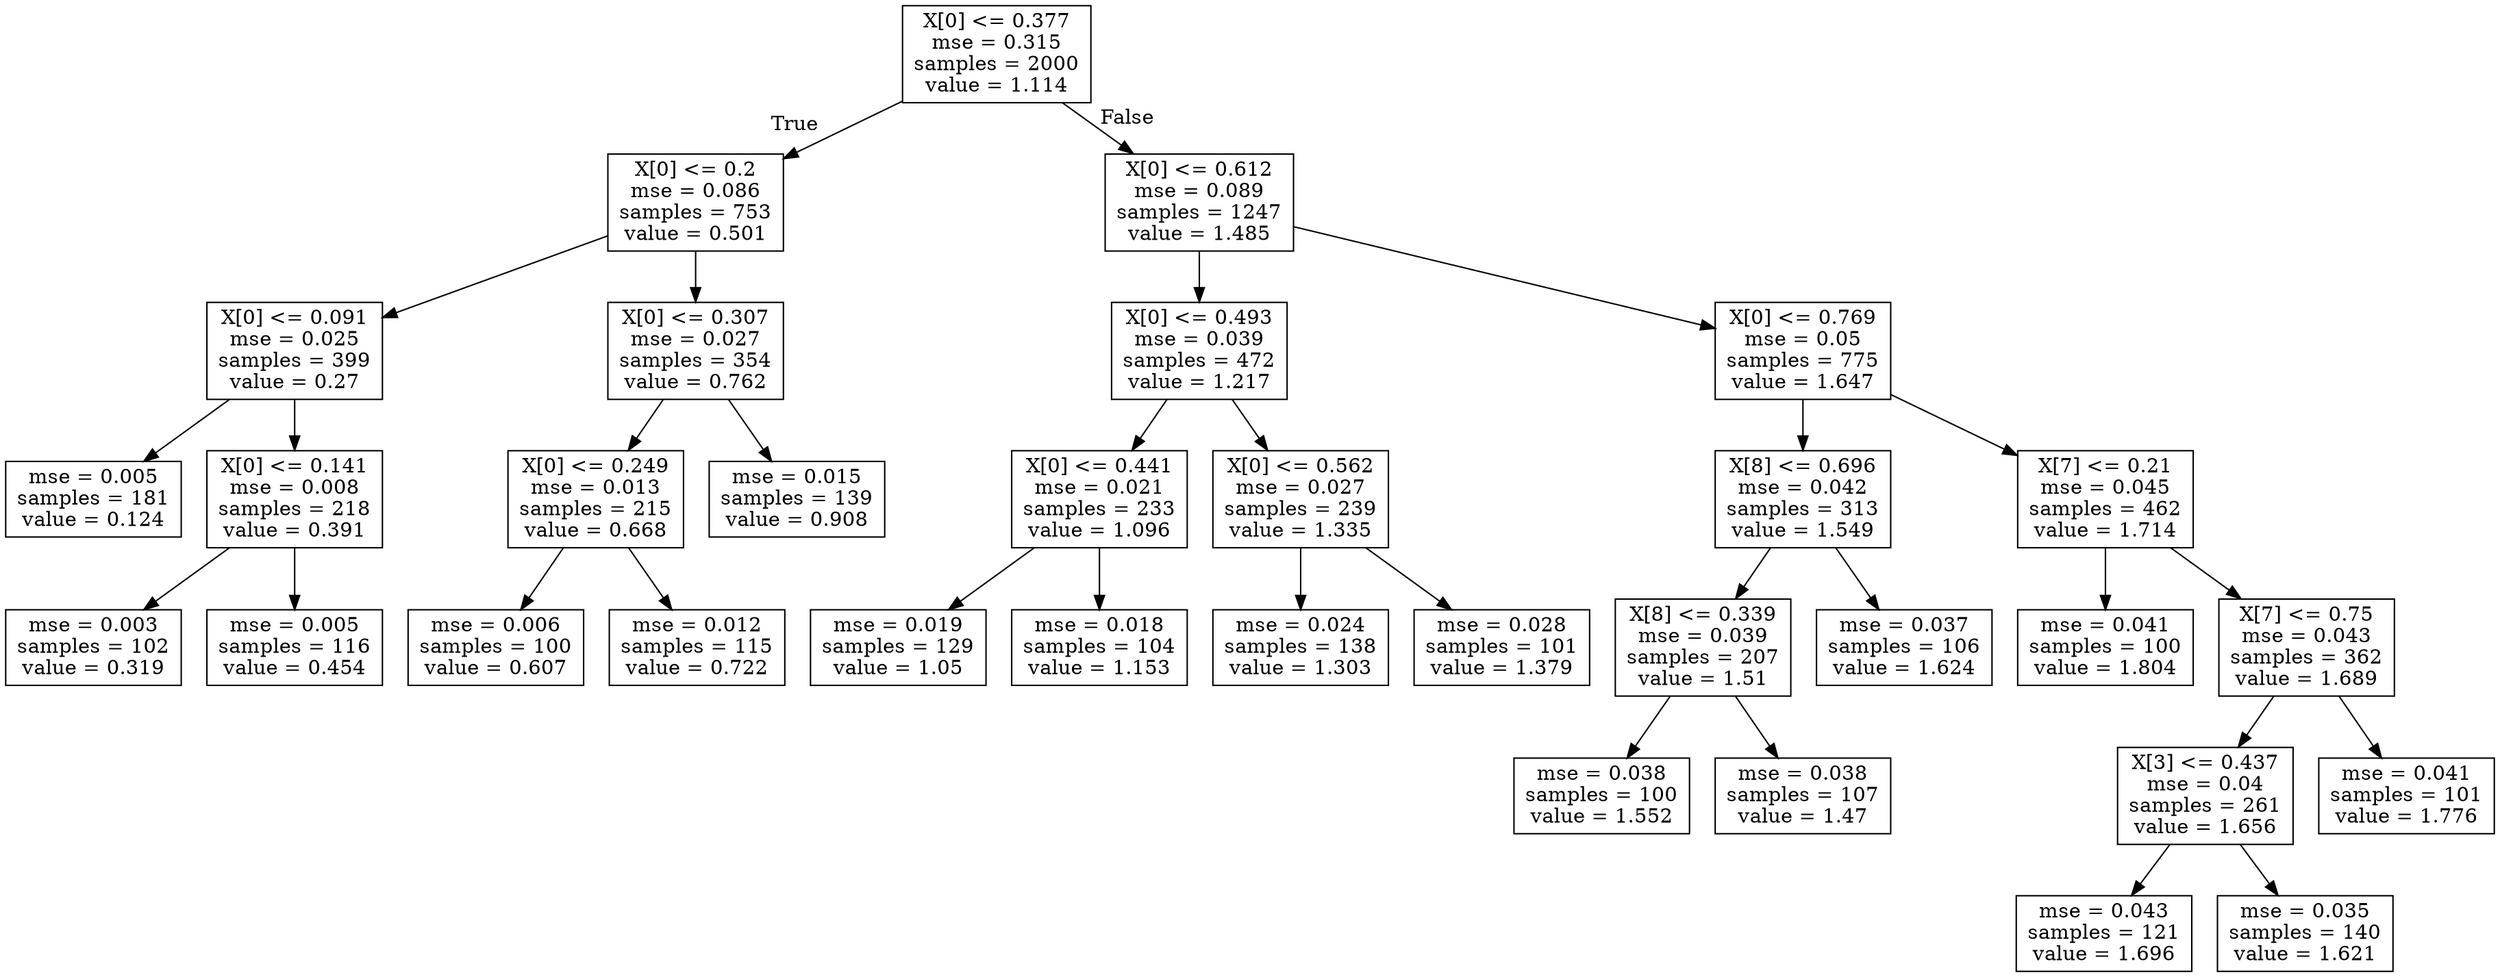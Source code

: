 digraph Tree {
node [shape=box] ;
0 [label="X[0] <= 0.377\nmse = 0.315\nsamples = 2000\nvalue = 1.114"] ;
1 [label="X[0] <= 0.2\nmse = 0.086\nsamples = 753\nvalue = 0.501"] ;
0 -> 1 [labeldistance=2.5, labelangle=45, headlabel="True"] ;
2 [label="X[0] <= 0.091\nmse = 0.025\nsamples = 399\nvalue = 0.27"] ;
1 -> 2 ;
3 [label="mse = 0.005\nsamples = 181\nvalue = 0.124"] ;
2 -> 3 ;
4 [label="X[0] <= 0.141\nmse = 0.008\nsamples = 218\nvalue = 0.391"] ;
2 -> 4 ;
5 [label="mse = 0.003\nsamples = 102\nvalue = 0.319"] ;
4 -> 5 ;
6 [label="mse = 0.005\nsamples = 116\nvalue = 0.454"] ;
4 -> 6 ;
7 [label="X[0] <= 0.307\nmse = 0.027\nsamples = 354\nvalue = 0.762"] ;
1 -> 7 ;
8 [label="X[0] <= 0.249\nmse = 0.013\nsamples = 215\nvalue = 0.668"] ;
7 -> 8 ;
9 [label="mse = 0.006\nsamples = 100\nvalue = 0.607"] ;
8 -> 9 ;
10 [label="mse = 0.012\nsamples = 115\nvalue = 0.722"] ;
8 -> 10 ;
11 [label="mse = 0.015\nsamples = 139\nvalue = 0.908"] ;
7 -> 11 ;
12 [label="X[0] <= 0.612\nmse = 0.089\nsamples = 1247\nvalue = 1.485"] ;
0 -> 12 [labeldistance=2.5, labelangle=-45, headlabel="False"] ;
13 [label="X[0] <= 0.493\nmse = 0.039\nsamples = 472\nvalue = 1.217"] ;
12 -> 13 ;
14 [label="X[0] <= 0.441\nmse = 0.021\nsamples = 233\nvalue = 1.096"] ;
13 -> 14 ;
15 [label="mse = 0.019\nsamples = 129\nvalue = 1.05"] ;
14 -> 15 ;
16 [label="mse = 0.018\nsamples = 104\nvalue = 1.153"] ;
14 -> 16 ;
17 [label="X[0] <= 0.562\nmse = 0.027\nsamples = 239\nvalue = 1.335"] ;
13 -> 17 ;
18 [label="mse = 0.024\nsamples = 138\nvalue = 1.303"] ;
17 -> 18 ;
19 [label="mse = 0.028\nsamples = 101\nvalue = 1.379"] ;
17 -> 19 ;
20 [label="X[0] <= 0.769\nmse = 0.05\nsamples = 775\nvalue = 1.647"] ;
12 -> 20 ;
21 [label="X[8] <= 0.696\nmse = 0.042\nsamples = 313\nvalue = 1.549"] ;
20 -> 21 ;
22 [label="X[8] <= 0.339\nmse = 0.039\nsamples = 207\nvalue = 1.51"] ;
21 -> 22 ;
23 [label="mse = 0.038\nsamples = 100\nvalue = 1.552"] ;
22 -> 23 ;
24 [label="mse = 0.038\nsamples = 107\nvalue = 1.47"] ;
22 -> 24 ;
25 [label="mse = 0.037\nsamples = 106\nvalue = 1.624"] ;
21 -> 25 ;
26 [label="X[7] <= 0.21\nmse = 0.045\nsamples = 462\nvalue = 1.714"] ;
20 -> 26 ;
27 [label="mse = 0.041\nsamples = 100\nvalue = 1.804"] ;
26 -> 27 ;
28 [label="X[7] <= 0.75\nmse = 0.043\nsamples = 362\nvalue = 1.689"] ;
26 -> 28 ;
29 [label="X[3] <= 0.437\nmse = 0.04\nsamples = 261\nvalue = 1.656"] ;
28 -> 29 ;
30 [label="mse = 0.043\nsamples = 121\nvalue = 1.696"] ;
29 -> 30 ;
31 [label="mse = 0.035\nsamples = 140\nvalue = 1.621"] ;
29 -> 31 ;
32 [label="mse = 0.041\nsamples = 101\nvalue = 1.776"] ;
28 -> 32 ;
}